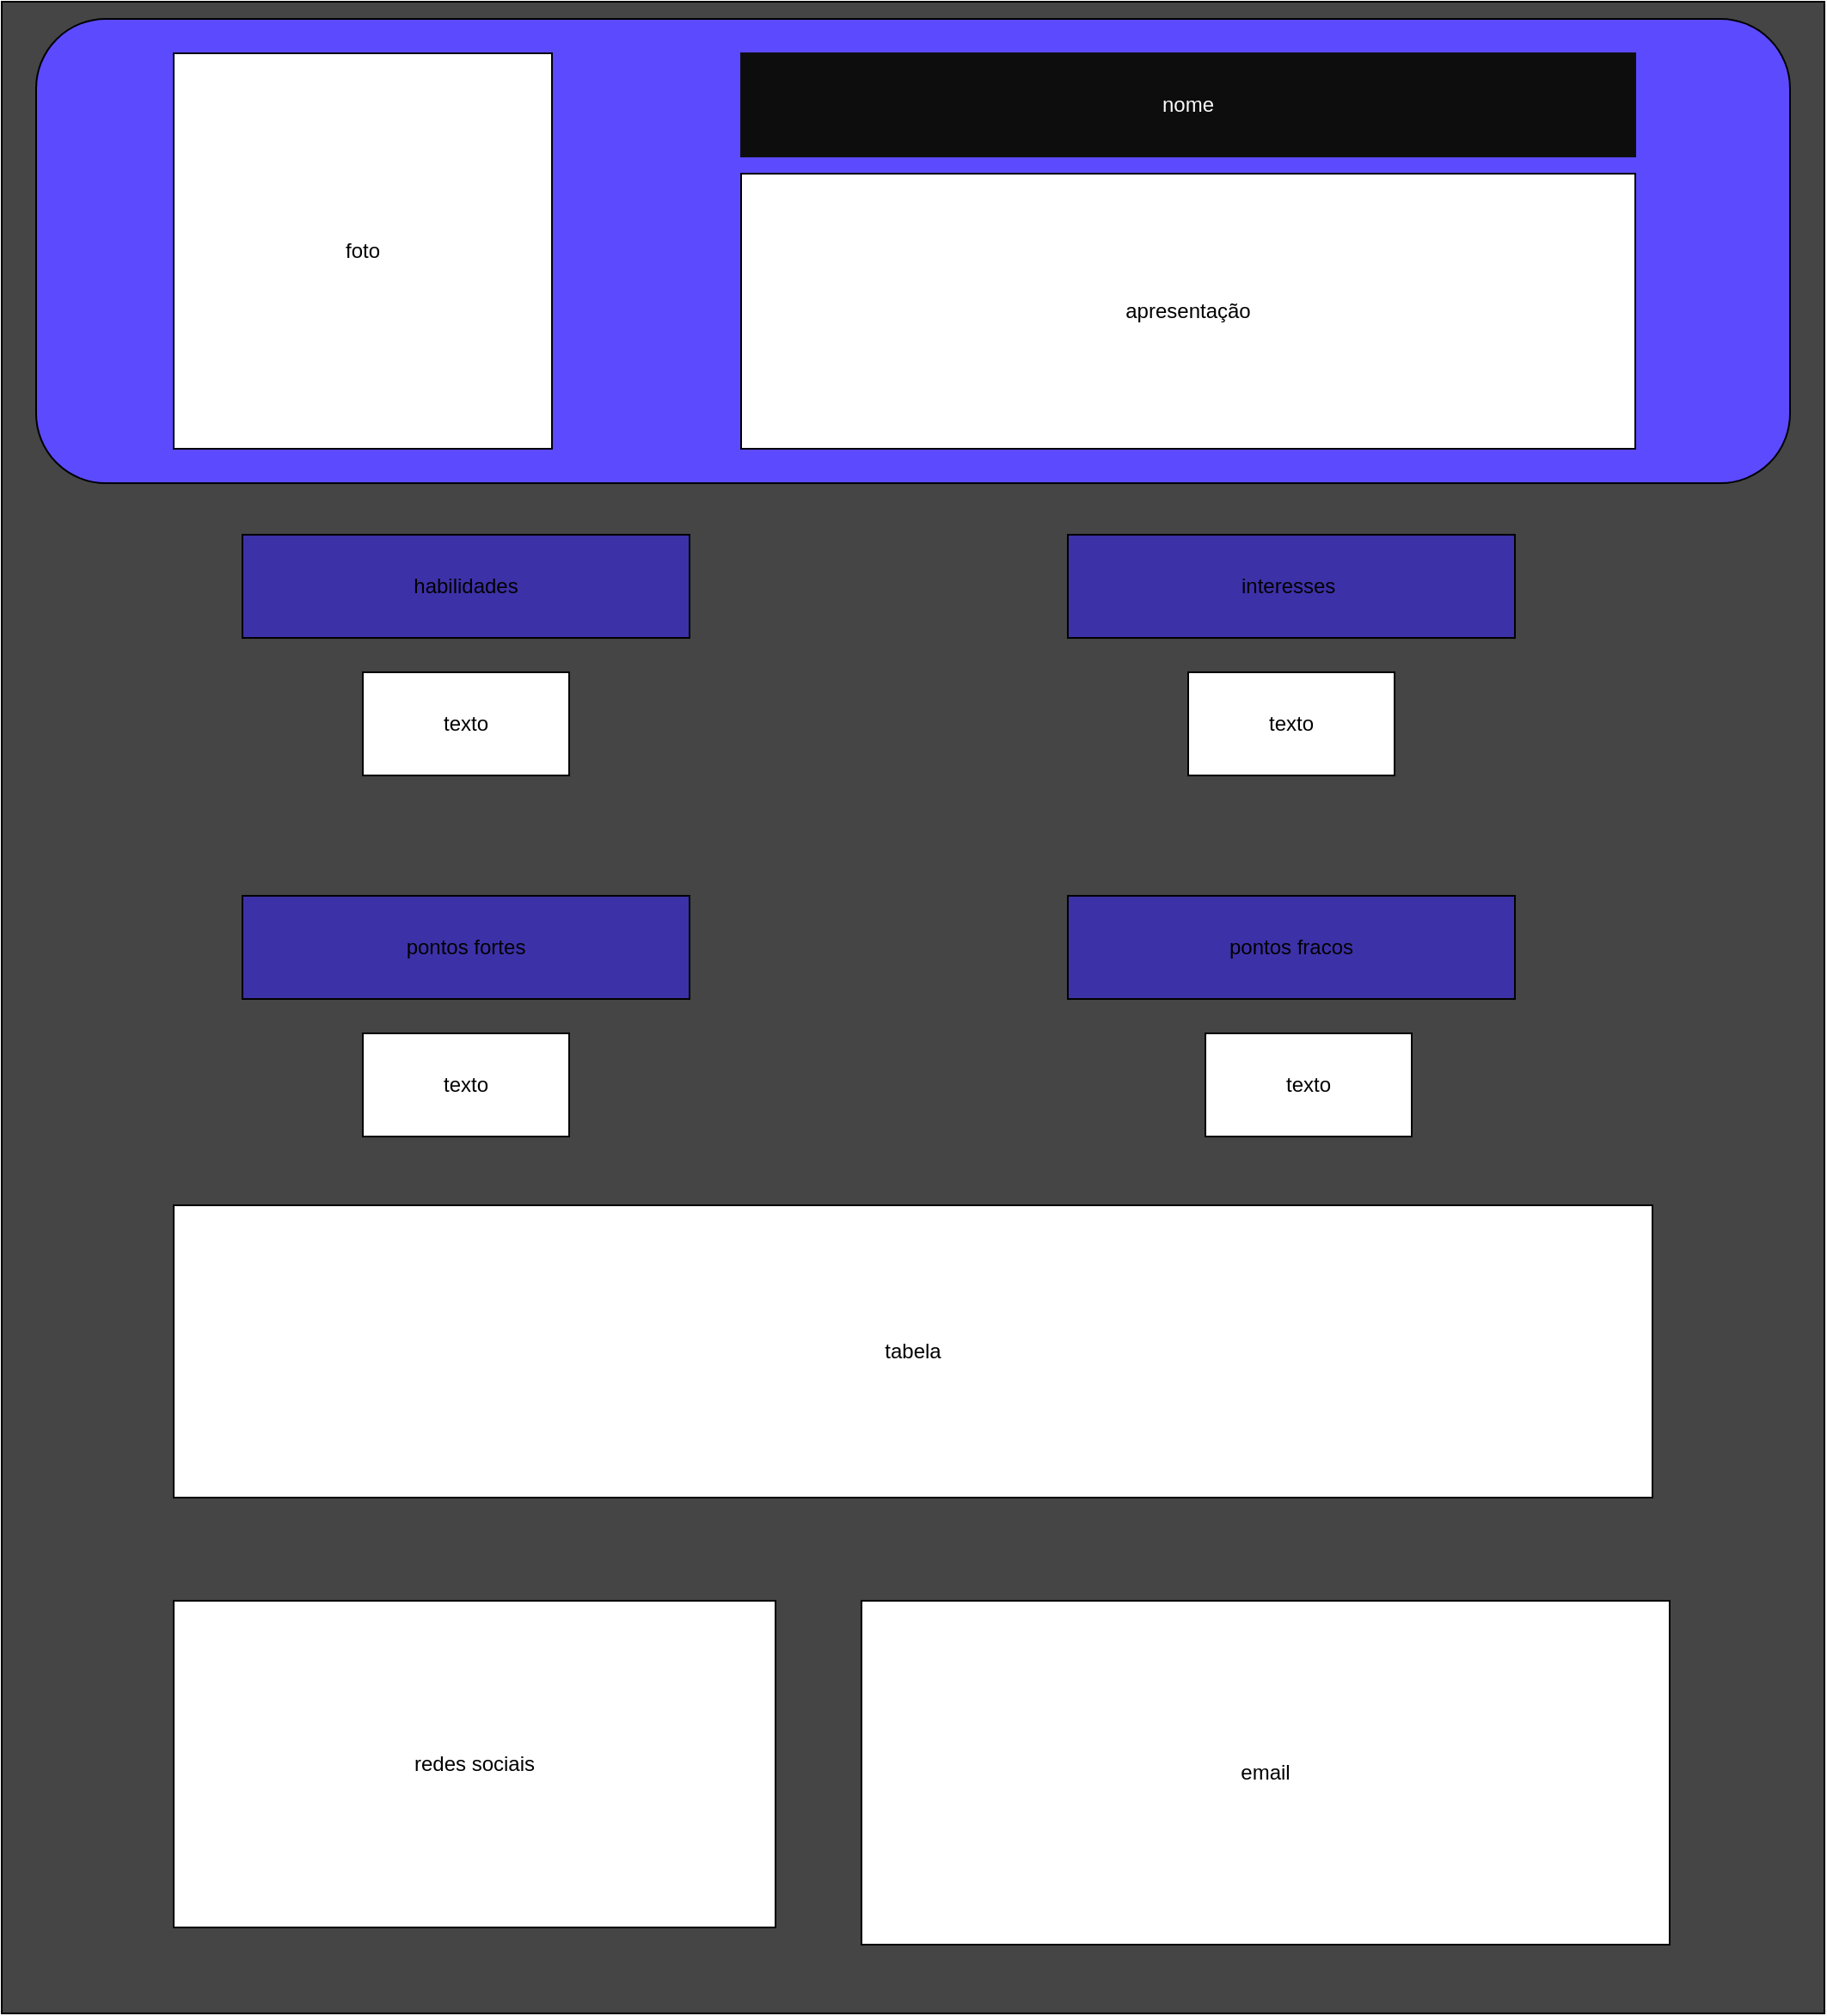 <mxfile version="24.2.1" type="github">
  <diagram name="Página-1" id="7-AiN3WwLCQ00PCy_Cad">
    <mxGraphModel dx="2261" dy="1941" grid="1" gridSize="10" guides="1" tooltips="1" connect="1" arrows="1" fold="1" page="1" pageScale="1" pageWidth="827" pageHeight="1169" math="0" shadow="0">
      <root>
        <mxCell id="0" />
        <mxCell id="1" parent="0" />
        <mxCell id="zYudiOfwe8gszQuP8Tbu-1" value="" style="rounded=0;whiteSpace=wrap;html=1;fillColor=#454545;" parent="1" vertex="1">
          <mxGeometry x="-240" y="-780" width="1060" height="1170" as="geometry" />
        </mxCell>
        <mxCell id="zYudiOfwe8gszQuP8Tbu-3" value="" style="rounded=1;whiteSpace=wrap;html=1;fillColor=#5C4AFF;" parent="1" vertex="1">
          <mxGeometry x="-220" y="-770" width="1020" height="270" as="geometry" />
        </mxCell>
        <mxCell id="zYudiOfwe8gszQuP8Tbu-5" value="foto" style="rounded=0;whiteSpace=wrap;html=1;" parent="1" vertex="1">
          <mxGeometry x="-140" y="-750" width="220" height="230" as="geometry" />
        </mxCell>
        <mxCell id="zYudiOfwe8gszQuP8Tbu-6" value="&lt;font color=&quot;#fcfcfc&quot;&gt;nome&lt;/font&gt;" style="rounded=0;whiteSpace=wrap;html=1;strokeColor=#0F0F0F;fillColor=#0D0D0D;" parent="1" vertex="1">
          <mxGeometry x="190" y="-750" width="520" height="60" as="geometry" />
        </mxCell>
        <mxCell id="zYudiOfwe8gszQuP8Tbu-7" value="apresentação" style="rounded=0;whiteSpace=wrap;html=1;" parent="1" vertex="1">
          <mxGeometry x="190" y="-680" width="520" height="160" as="geometry" />
        </mxCell>
        <mxCell id="zYudiOfwe8gszQuP8Tbu-8" value="habilidades" style="rounded=0;whiteSpace=wrap;html=1;fillColor=#3D31A8;" parent="1" vertex="1">
          <mxGeometry x="-100" y="-470" width="260" height="60" as="geometry" />
        </mxCell>
        <mxCell id="zYudiOfwe8gszQuP8Tbu-10" value="interesses&amp;nbsp;" style="rounded=0;whiteSpace=wrap;html=1;fillColor=#3D31A8;" parent="1" vertex="1">
          <mxGeometry x="380" y="-470" width="260" height="60" as="geometry" />
        </mxCell>
        <mxCell id="zYudiOfwe8gszQuP8Tbu-11" value="texto" style="rounded=0;whiteSpace=wrap;html=1;" parent="1" vertex="1">
          <mxGeometry x="-30" y="-390" width="120" height="60" as="geometry" />
        </mxCell>
        <mxCell id="zYudiOfwe8gszQuP8Tbu-12" value="texto" style="rounded=0;whiteSpace=wrap;html=1;" parent="1" vertex="1">
          <mxGeometry x="450" y="-390" width="120" height="60" as="geometry" />
        </mxCell>
        <mxCell id="zYudiOfwe8gszQuP8Tbu-13" value="pontos fortes" style="rounded=0;whiteSpace=wrap;html=1;fillColor=#3D31A8;" parent="1" vertex="1">
          <mxGeometry x="-100" y="-260" width="260" height="60" as="geometry" />
        </mxCell>
        <mxCell id="zYudiOfwe8gszQuP8Tbu-14" value="pontos fracos" style="rounded=0;whiteSpace=wrap;html=1;fillColor=#3D31A8;" parent="1" vertex="1">
          <mxGeometry x="380" y="-260" width="260" height="60" as="geometry" />
        </mxCell>
        <mxCell id="zYudiOfwe8gszQuP8Tbu-15" value="texto" style="rounded=0;whiteSpace=wrap;html=1;" parent="1" vertex="1">
          <mxGeometry x="-30" y="-180" width="120" height="60" as="geometry" />
        </mxCell>
        <mxCell id="zYudiOfwe8gszQuP8Tbu-16" value="texto" style="rounded=0;whiteSpace=wrap;html=1;" parent="1" vertex="1">
          <mxGeometry x="460" y="-180" width="120" height="60" as="geometry" />
        </mxCell>
        <mxCell id="zYudiOfwe8gszQuP8Tbu-17" value="tabela" style="rounded=0;whiteSpace=wrap;html=1;" parent="1" vertex="1">
          <mxGeometry x="-140" y="-80" width="860" height="170" as="geometry" />
        </mxCell>
        <mxCell id="zYudiOfwe8gszQuP8Tbu-18" value="redes sociais" style="rounded=0;whiteSpace=wrap;html=1;" parent="1" vertex="1">
          <mxGeometry x="-140" y="150" width="350" height="190" as="geometry" />
        </mxCell>
        <mxCell id="zYudiOfwe8gszQuP8Tbu-19" value="email" style="rounded=0;whiteSpace=wrap;html=1;" parent="1" vertex="1">
          <mxGeometry x="260" y="150" width="470" height="200" as="geometry" />
        </mxCell>
      </root>
    </mxGraphModel>
  </diagram>
</mxfile>
